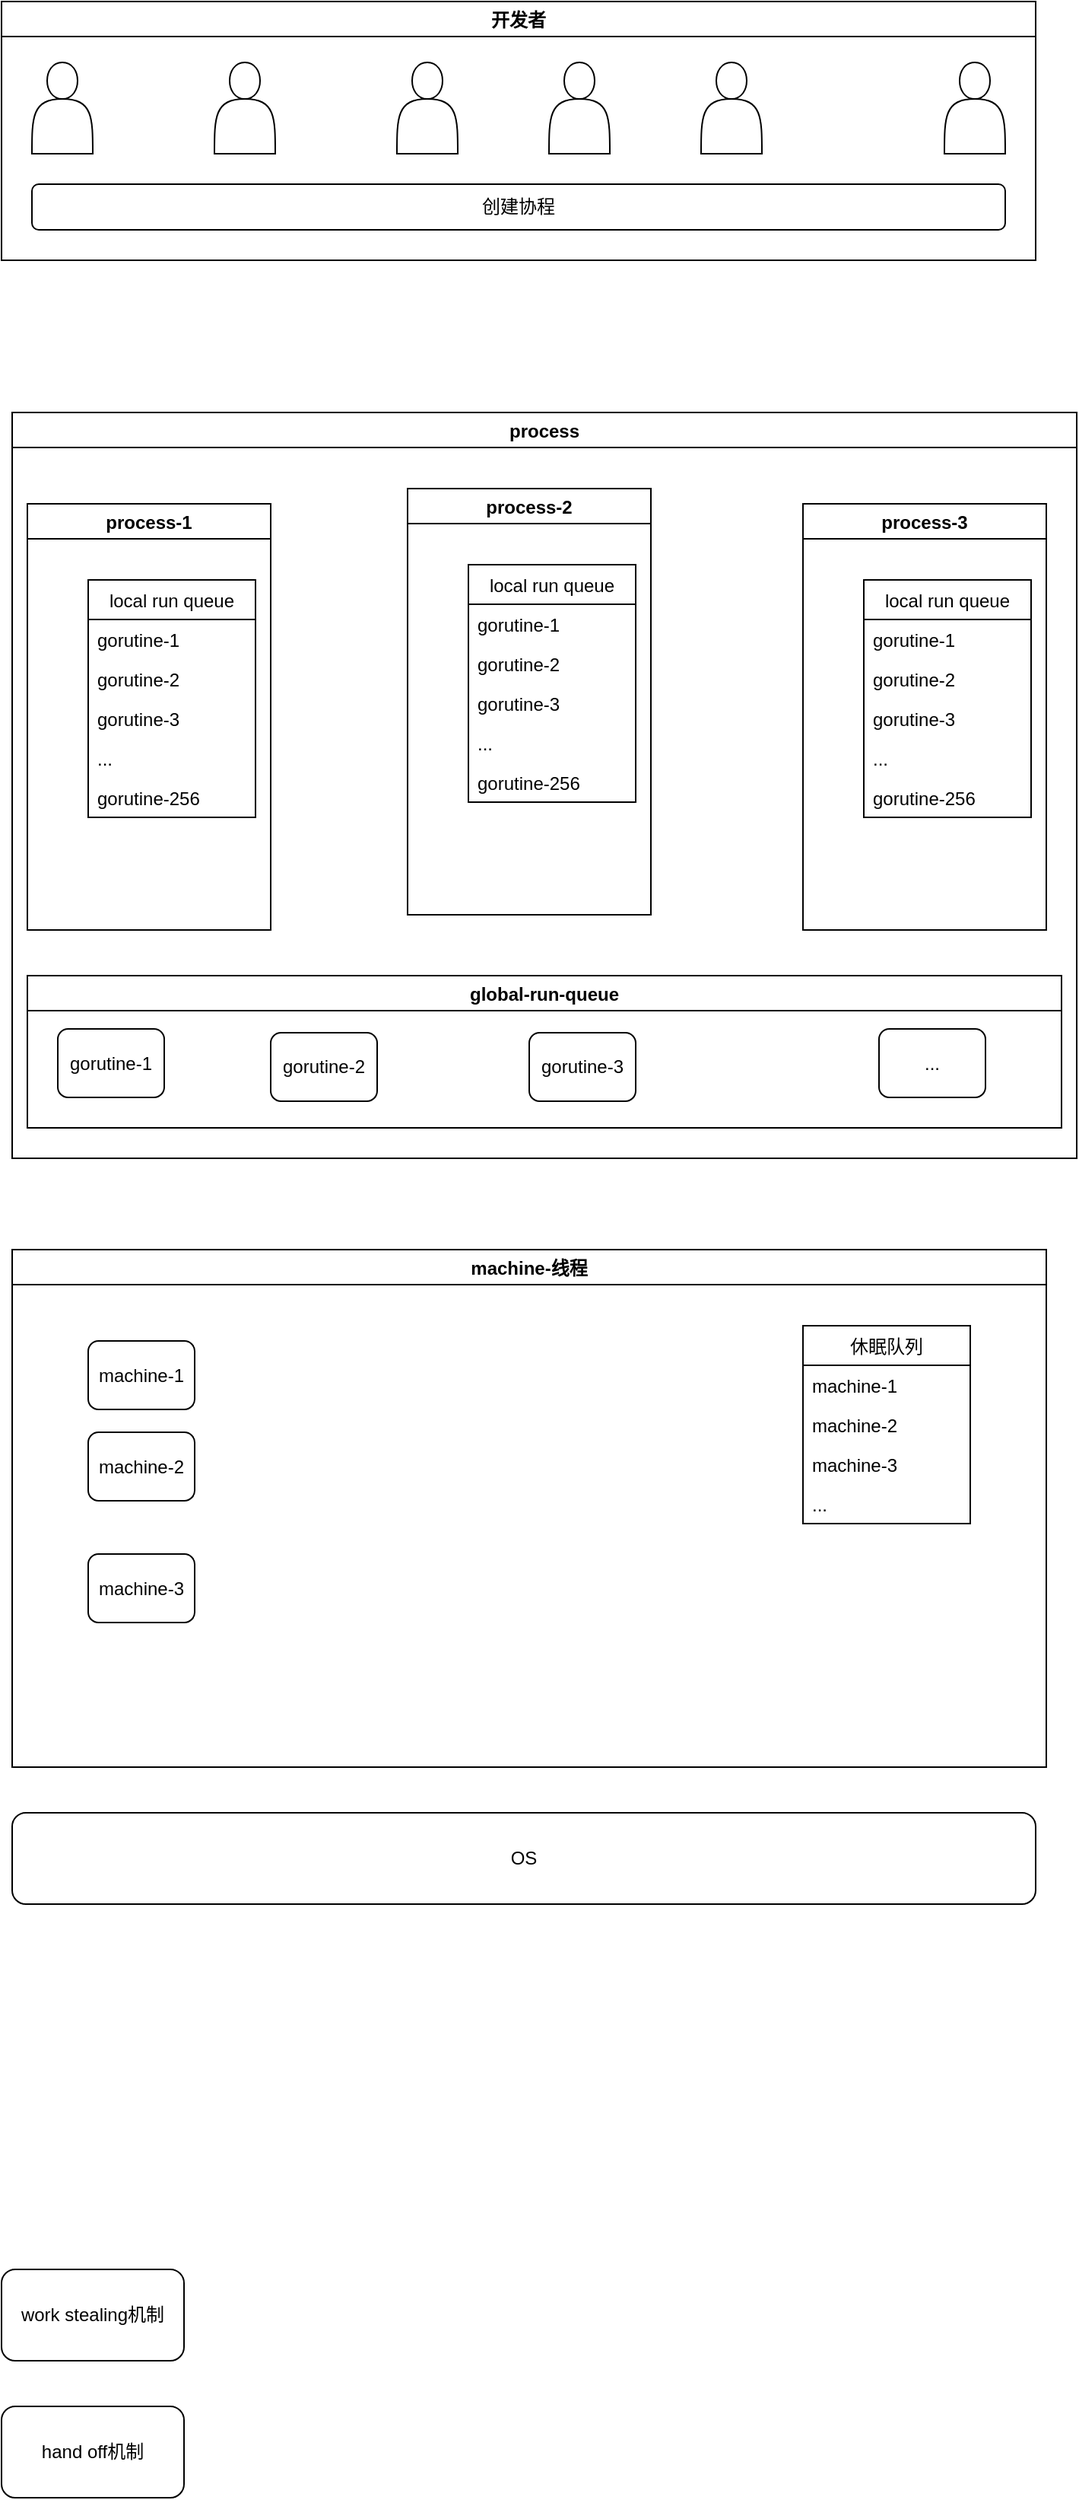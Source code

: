 <mxfile version="14.4.3" type="github">
  <diagram id="ioyhoYi3yUCj3TehJ-Bd" name="Page-1">
    <mxGraphModel dx="1426" dy="697" grid="1" gridSize="10" guides="1" tooltips="1" connect="1" arrows="1" fold="1" page="1" pageScale="1" pageWidth="827" pageHeight="1169" math="0" shadow="0">
      <root>
        <mxCell id="0" />
        <mxCell id="1" parent="0" />
        <mxCell id="YsYjQOcs5sEfoHpkuTJx-3" value="开发者" style="swimlane;" vertex="1" parent="1">
          <mxGeometry x="120" y="30" width="680" height="170" as="geometry" />
        </mxCell>
        <mxCell id="YsYjQOcs5sEfoHpkuTJx-4" value="" style="shape=actor;whiteSpace=wrap;html=1;" vertex="1" parent="YsYjQOcs5sEfoHpkuTJx-3">
          <mxGeometry x="20" y="40" width="40" height="60" as="geometry" />
        </mxCell>
        <mxCell id="YsYjQOcs5sEfoHpkuTJx-5" value="" style="shape=actor;whiteSpace=wrap;html=1;" vertex="1" parent="YsYjQOcs5sEfoHpkuTJx-3">
          <mxGeometry x="140" y="40" width="40" height="60" as="geometry" />
        </mxCell>
        <mxCell id="YsYjQOcs5sEfoHpkuTJx-6" value="" style="shape=actor;whiteSpace=wrap;html=1;" vertex="1" parent="YsYjQOcs5sEfoHpkuTJx-3">
          <mxGeometry x="260" y="40" width="40" height="60" as="geometry" />
        </mxCell>
        <mxCell id="YsYjQOcs5sEfoHpkuTJx-7" value="" style="shape=actor;whiteSpace=wrap;html=1;" vertex="1" parent="YsYjQOcs5sEfoHpkuTJx-3">
          <mxGeometry x="360" y="40" width="40" height="60" as="geometry" />
        </mxCell>
        <mxCell id="YsYjQOcs5sEfoHpkuTJx-8" value="" style="shape=actor;whiteSpace=wrap;html=1;" vertex="1" parent="YsYjQOcs5sEfoHpkuTJx-3">
          <mxGeometry x="460" y="40" width="40" height="60" as="geometry" />
        </mxCell>
        <mxCell id="YsYjQOcs5sEfoHpkuTJx-9" value="" style="shape=actor;whiteSpace=wrap;html=1;" vertex="1" parent="YsYjQOcs5sEfoHpkuTJx-3">
          <mxGeometry x="620" y="40" width="40" height="60" as="geometry" />
        </mxCell>
        <mxCell id="YsYjQOcs5sEfoHpkuTJx-66" value="创建协程" style="rounded=1;whiteSpace=wrap;html=1;" vertex="1" parent="YsYjQOcs5sEfoHpkuTJx-3">
          <mxGeometry x="20" y="120" width="640" height="30" as="geometry" />
        </mxCell>
        <mxCell id="YsYjQOcs5sEfoHpkuTJx-28" value="machine-线程" style="swimlane;" vertex="1" parent="1">
          <mxGeometry x="127" y="850" width="680" height="340" as="geometry" />
        </mxCell>
        <mxCell id="YsYjQOcs5sEfoHpkuTJx-29" value="&lt;span style=&quot;text-align: left&quot;&gt;machine-1&lt;/span&gt;" style="rounded=1;whiteSpace=wrap;html=1;" vertex="1" parent="YsYjQOcs5sEfoHpkuTJx-28">
          <mxGeometry x="50" y="60" width="70" height="45" as="geometry" />
        </mxCell>
        <mxCell id="YsYjQOcs5sEfoHpkuTJx-30" value="&lt;span style=&quot;text-align: left&quot;&gt;machine-2&lt;/span&gt;" style="rounded=1;whiteSpace=wrap;html=1;" vertex="1" parent="YsYjQOcs5sEfoHpkuTJx-28">
          <mxGeometry x="50" y="120" width="70" height="45" as="geometry" />
        </mxCell>
        <mxCell id="YsYjQOcs5sEfoHpkuTJx-31" value="&lt;span style=&quot;text-align: left&quot;&gt;machine-3&lt;/span&gt;" style="rounded=1;whiteSpace=wrap;html=1;" vertex="1" parent="YsYjQOcs5sEfoHpkuTJx-28">
          <mxGeometry x="50" y="200" width="70" height="45" as="geometry" />
        </mxCell>
        <mxCell id="YsYjQOcs5sEfoHpkuTJx-60" value="休眠队列" style="swimlane;fontStyle=0;childLayout=stackLayout;horizontal=1;startSize=26;fillColor=none;horizontalStack=0;resizeParent=1;resizeParentMax=0;resizeLast=0;collapsible=1;marginBottom=0;" vertex="1" parent="YsYjQOcs5sEfoHpkuTJx-28">
          <mxGeometry x="520" y="50" width="110" height="130" as="geometry" />
        </mxCell>
        <mxCell id="YsYjQOcs5sEfoHpkuTJx-61" value="machine-1" style="text;strokeColor=none;fillColor=none;align=left;verticalAlign=top;spacingLeft=4;spacingRight=4;overflow=hidden;rotatable=0;points=[[0,0.5],[1,0.5]];portConstraint=eastwest;" vertex="1" parent="YsYjQOcs5sEfoHpkuTJx-60">
          <mxGeometry y="26" width="110" height="26" as="geometry" />
        </mxCell>
        <mxCell id="YsYjQOcs5sEfoHpkuTJx-62" value="machine-2" style="text;strokeColor=none;fillColor=none;align=left;verticalAlign=top;spacingLeft=4;spacingRight=4;overflow=hidden;rotatable=0;points=[[0,0.5],[1,0.5]];portConstraint=eastwest;spacingBottom=-1;" vertex="1" parent="YsYjQOcs5sEfoHpkuTJx-60">
          <mxGeometry y="52" width="110" height="26" as="geometry" />
        </mxCell>
        <mxCell id="YsYjQOcs5sEfoHpkuTJx-63" value="machine-3" style="text;strokeColor=none;fillColor=none;align=left;verticalAlign=top;spacingLeft=4;spacingRight=4;overflow=hidden;rotatable=0;points=[[0,0.5],[1,0.5]];portConstraint=eastwest;" vertex="1" parent="YsYjQOcs5sEfoHpkuTJx-60">
          <mxGeometry y="78" width="110" height="26" as="geometry" />
        </mxCell>
        <mxCell id="YsYjQOcs5sEfoHpkuTJx-64" value="..." style="text;strokeColor=none;fillColor=none;align=left;verticalAlign=top;spacingLeft=4;spacingRight=4;overflow=hidden;rotatable=0;points=[[0,0.5],[1,0.5]];portConstraint=eastwest;" vertex="1" parent="YsYjQOcs5sEfoHpkuTJx-60">
          <mxGeometry y="104" width="110" height="26" as="geometry" />
        </mxCell>
        <mxCell id="YsYjQOcs5sEfoHpkuTJx-33" value="work stealing机制" style="rounded=1;whiteSpace=wrap;html=1;" vertex="1" parent="1">
          <mxGeometry x="120" y="1520" width="120" height="60" as="geometry" />
        </mxCell>
        <mxCell id="YsYjQOcs5sEfoHpkuTJx-34" value="hand off机制" style="rounded=1;whiteSpace=wrap;html=1;" vertex="1" parent="1">
          <mxGeometry x="120" y="1610" width="120" height="60" as="geometry" />
        </mxCell>
        <mxCell id="YsYjQOcs5sEfoHpkuTJx-35" value="process" style="swimlane;" vertex="1" parent="1">
          <mxGeometry x="127" y="300" width="700" height="490" as="geometry" />
        </mxCell>
        <mxCell id="YsYjQOcs5sEfoHpkuTJx-10" value="process-1" style="swimlane;" vertex="1" parent="YsYjQOcs5sEfoHpkuTJx-35">
          <mxGeometry x="10" y="60" width="160" height="280" as="geometry" />
        </mxCell>
        <mxCell id="YsYjQOcs5sEfoHpkuTJx-11" value="local run queue" style="swimlane;fontStyle=0;childLayout=stackLayout;horizontal=1;startSize=26;fillColor=none;horizontalStack=0;resizeParent=1;resizeParentMax=0;resizeLast=0;collapsible=1;marginBottom=0;" vertex="1" parent="YsYjQOcs5sEfoHpkuTJx-10">
          <mxGeometry x="40" y="50" width="110" height="156" as="geometry" />
        </mxCell>
        <mxCell id="YsYjQOcs5sEfoHpkuTJx-12" value="gorutine-1" style="text;strokeColor=none;fillColor=none;align=left;verticalAlign=top;spacingLeft=4;spacingRight=4;overflow=hidden;rotatable=0;points=[[0,0.5],[1,0.5]];portConstraint=eastwest;" vertex="1" parent="YsYjQOcs5sEfoHpkuTJx-11">
          <mxGeometry y="26" width="110" height="26" as="geometry" />
        </mxCell>
        <mxCell id="YsYjQOcs5sEfoHpkuTJx-13" value="gorutine-2" style="text;strokeColor=none;fillColor=none;align=left;verticalAlign=top;spacingLeft=4;spacingRight=4;overflow=hidden;rotatable=0;points=[[0,0.5],[1,0.5]];portConstraint=eastwest;" vertex="1" parent="YsYjQOcs5sEfoHpkuTJx-11">
          <mxGeometry y="52" width="110" height="26" as="geometry" />
        </mxCell>
        <mxCell id="YsYjQOcs5sEfoHpkuTJx-14" value="gorutine-3" style="text;strokeColor=none;fillColor=none;align=left;verticalAlign=top;spacingLeft=4;spacingRight=4;overflow=hidden;rotatable=0;points=[[0,0.5],[1,0.5]];portConstraint=eastwest;" vertex="1" parent="YsYjQOcs5sEfoHpkuTJx-11">
          <mxGeometry y="78" width="110" height="26" as="geometry" />
        </mxCell>
        <mxCell id="YsYjQOcs5sEfoHpkuTJx-15" value="..." style="text;strokeColor=none;fillColor=none;align=left;verticalAlign=top;spacingLeft=4;spacingRight=4;overflow=hidden;rotatable=0;points=[[0,0.5],[1,0.5]];portConstraint=eastwest;" vertex="1" parent="YsYjQOcs5sEfoHpkuTJx-11">
          <mxGeometry y="104" width="110" height="26" as="geometry" />
        </mxCell>
        <mxCell id="YsYjQOcs5sEfoHpkuTJx-16" value="gorutine-256" style="text;strokeColor=none;fillColor=none;align=left;verticalAlign=top;spacingLeft=4;spacingRight=4;overflow=hidden;rotatable=0;points=[[0,0.5],[1,0.5]];portConstraint=eastwest;" vertex="1" parent="YsYjQOcs5sEfoHpkuTJx-11">
          <mxGeometry y="130" width="110" height="26" as="geometry" />
        </mxCell>
        <mxCell id="YsYjQOcs5sEfoHpkuTJx-17" value="global-run-queue" style="swimlane;" vertex="1" parent="YsYjQOcs5sEfoHpkuTJx-35">
          <mxGeometry x="10" y="370" width="680" height="100" as="geometry" />
        </mxCell>
        <mxCell id="YsYjQOcs5sEfoHpkuTJx-24" value="&lt;span style=&quot;text-align: left&quot;&gt;gorutine-1&lt;/span&gt;" style="rounded=1;whiteSpace=wrap;html=1;" vertex="1" parent="YsYjQOcs5sEfoHpkuTJx-17">
          <mxGeometry x="20" y="35" width="70" height="45" as="geometry" />
        </mxCell>
        <mxCell id="YsYjQOcs5sEfoHpkuTJx-25" value="&lt;span style=&quot;text-align: left&quot;&gt;gorutine-2&lt;/span&gt;" style="rounded=1;whiteSpace=wrap;html=1;" vertex="1" parent="YsYjQOcs5sEfoHpkuTJx-17">
          <mxGeometry x="160" y="37.5" width="70" height="45" as="geometry" />
        </mxCell>
        <mxCell id="YsYjQOcs5sEfoHpkuTJx-26" value="&lt;span style=&quot;text-align: left&quot;&gt;gorutine-3&lt;/span&gt;" style="rounded=1;whiteSpace=wrap;html=1;" vertex="1" parent="YsYjQOcs5sEfoHpkuTJx-17">
          <mxGeometry x="330" y="37.5" width="70" height="45" as="geometry" />
        </mxCell>
        <mxCell id="YsYjQOcs5sEfoHpkuTJx-27" value="&lt;span style=&quot;text-align: left&quot;&gt;...&lt;/span&gt;" style="rounded=1;whiteSpace=wrap;html=1;" vertex="1" parent="YsYjQOcs5sEfoHpkuTJx-17">
          <mxGeometry x="560" y="35" width="70" height="45" as="geometry" />
        </mxCell>
        <mxCell id="YsYjQOcs5sEfoHpkuTJx-40" value="process-2" style="swimlane;" vertex="1" parent="YsYjQOcs5sEfoHpkuTJx-35">
          <mxGeometry x="260" y="50" width="160" height="280" as="geometry" />
        </mxCell>
        <mxCell id="YsYjQOcs5sEfoHpkuTJx-41" value="local run queue" style="swimlane;fontStyle=0;childLayout=stackLayout;horizontal=1;startSize=26;fillColor=none;horizontalStack=0;resizeParent=1;resizeParentMax=0;resizeLast=0;collapsible=1;marginBottom=0;" vertex="1" parent="YsYjQOcs5sEfoHpkuTJx-40">
          <mxGeometry x="40" y="50" width="110" height="156" as="geometry" />
        </mxCell>
        <mxCell id="YsYjQOcs5sEfoHpkuTJx-42" value="gorutine-1" style="text;strokeColor=none;fillColor=none;align=left;verticalAlign=top;spacingLeft=4;spacingRight=4;overflow=hidden;rotatable=0;points=[[0,0.5],[1,0.5]];portConstraint=eastwest;" vertex="1" parent="YsYjQOcs5sEfoHpkuTJx-41">
          <mxGeometry y="26" width="110" height="26" as="geometry" />
        </mxCell>
        <mxCell id="YsYjQOcs5sEfoHpkuTJx-43" value="gorutine-2" style="text;strokeColor=none;fillColor=none;align=left;verticalAlign=top;spacingLeft=4;spacingRight=4;overflow=hidden;rotatable=0;points=[[0,0.5],[1,0.5]];portConstraint=eastwest;" vertex="1" parent="YsYjQOcs5sEfoHpkuTJx-41">
          <mxGeometry y="52" width="110" height="26" as="geometry" />
        </mxCell>
        <mxCell id="YsYjQOcs5sEfoHpkuTJx-44" value="gorutine-3" style="text;strokeColor=none;fillColor=none;align=left;verticalAlign=top;spacingLeft=4;spacingRight=4;overflow=hidden;rotatable=0;points=[[0,0.5],[1,0.5]];portConstraint=eastwest;" vertex="1" parent="YsYjQOcs5sEfoHpkuTJx-41">
          <mxGeometry y="78" width="110" height="26" as="geometry" />
        </mxCell>
        <mxCell id="YsYjQOcs5sEfoHpkuTJx-45" value="..." style="text;strokeColor=none;fillColor=none;align=left;verticalAlign=top;spacingLeft=4;spacingRight=4;overflow=hidden;rotatable=0;points=[[0,0.5],[1,0.5]];portConstraint=eastwest;" vertex="1" parent="YsYjQOcs5sEfoHpkuTJx-41">
          <mxGeometry y="104" width="110" height="26" as="geometry" />
        </mxCell>
        <mxCell id="YsYjQOcs5sEfoHpkuTJx-46" value="gorutine-256" style="text;strokeColor=none;fillColor=none;align=left;verticalAlign=top;spacingLeft=4;spacingRight=4;overflow=hidden;rotatable=0;points=[[0,0.5],[1,0.5]];portConstraint=eastwest;" vertex="1" parent="YsYjQOcs5sEfoHpkuTJx-41">
          <mxGeometry y="130" width="110" height="26" as="geometry" />
        </mxCell>
        <mxCell id="YsYjQOcs5sEfoHpkuTJx-47" value="process-3" style="swimlane;" vertex="1" parent="YsYjQOcs5sEfoHpkuTJx-35">
          <mxGeometry x="520" y="60" width="160" height="280" as="geometry" />
        </mxCell>
        <mxCell id="YsYjQOcs5sEfoHpkuTJx-48" value="local run queue" style="swimlane;fontStyle=0;childLayout=stackLayout;horizontal=1;startSize=26;fillColor=none;horizontalStack=0;resizeParent=1;resizeParentMax=0;resizeLast=0;collapsible=1;marginBottom=0;" vertex="1" parent="YsYjQOcs5sEfoHpkuTJx-47">
          <mxGeometry x="40" y="50" width="110" height="156" as="geometry" />
        </mxCell>
        <mxCell id="YsYjQOcs5sEfoHpkuTJx-49" value="gorutine-1" style="text;strokeColor=none;fillColor=none;align=left;verticalAlign=top;spacingLeft=4;spacingRight=4;overflow=hidden;rotatable=0;points=[[0,0.5],[1,0.5]];portConstraint=eastwest;" vertex="1" parent="YsYjQOcs5sEfoHpkuTJx-48">
          <mxGeometry y="26" width="110" height="26" as="geometry" />
        </mxCell>
        <mxCell id="YsYjQOcs5sEfoHpkuTJx-50" value="gorutine-2" style="text;strokeColor=none;fillColor=none;align=left;verticalAlign=top;spacingLeft=4;spacingRight=4;overflow=hidden;rotatable=0;points=[[0,0.5],[1,0.5]];portConstraint=eastwest;" vertex="1" parent="YsYjQOcs5sEfoHpkuTJx-48">
          <mxGeometry y="52" width="110" height="26" as="geometry" />
        </mxCell>
        <mxCell id="YsYjQOcs5sEfoHpkuTJx-51" value="gorutine-3" style="text;strokeColor=none;fillColor=none;align=left;verticalAlign=top;spacingLeft=4;spacingRight=4;overflow=hidden;rotatable=0;points=[[0,0.5],[1,0.5]];portConstraint=eastwest;" vertex="1" parent="YsYjQOcs5sEfoHpkuTJx-48">
          <mxGeometry y="78" width="110" height="26" as="geometry" />
        </mxCell>
        <mxCell id="YsYjQOcs5sEfoHpkuTJx-52" value="..." style="text;strokeColor=none;fillColor=none;align=left;verticalAlign=top;spacingLeft=4;spacingRight=4;overflow=hidden;rotatable=0;points=[[0,0.5],[1,0.5]];portConstraint=eastwest;" vertex="1" parent="YsYjQOcs5sEfoHpkuTJx-48">
          <mxGeometry y="104" width="110" height="26" as="geometry" />
        </mxCell>
        <mxCell id="YsYjQOcs5sEfoHpkuTJx-53" value="gorutine-256" style="text;strokeColor=none;fillColor=none;align=left;verticalAlign=top;spacingLeft=4;spacingRight=4;overflow=hidden;rotatable=0;points=[[0,0.5],[1,0.5]];portConstraint=eastwest;" vertex="1" parent="YsYjQOcs5sEfoHpkuTJx-48">
          <mxGeometry y="130" width="110" height="26" as="geometry" />
        </mxCell>
        <mxCell id="YsYjQOcs5sEfoHpkuTJx-67" value="OS" style="rounded=1;whiteSpace=wrap;html=1;" vertex="1" parent="1">
          <mxGeometry x="127" y="1220" width="673" height="60" as="geometry" />
        </mxCell>
      </root>
    </mxGraphModel>
  </diagram>
</mxfile>
